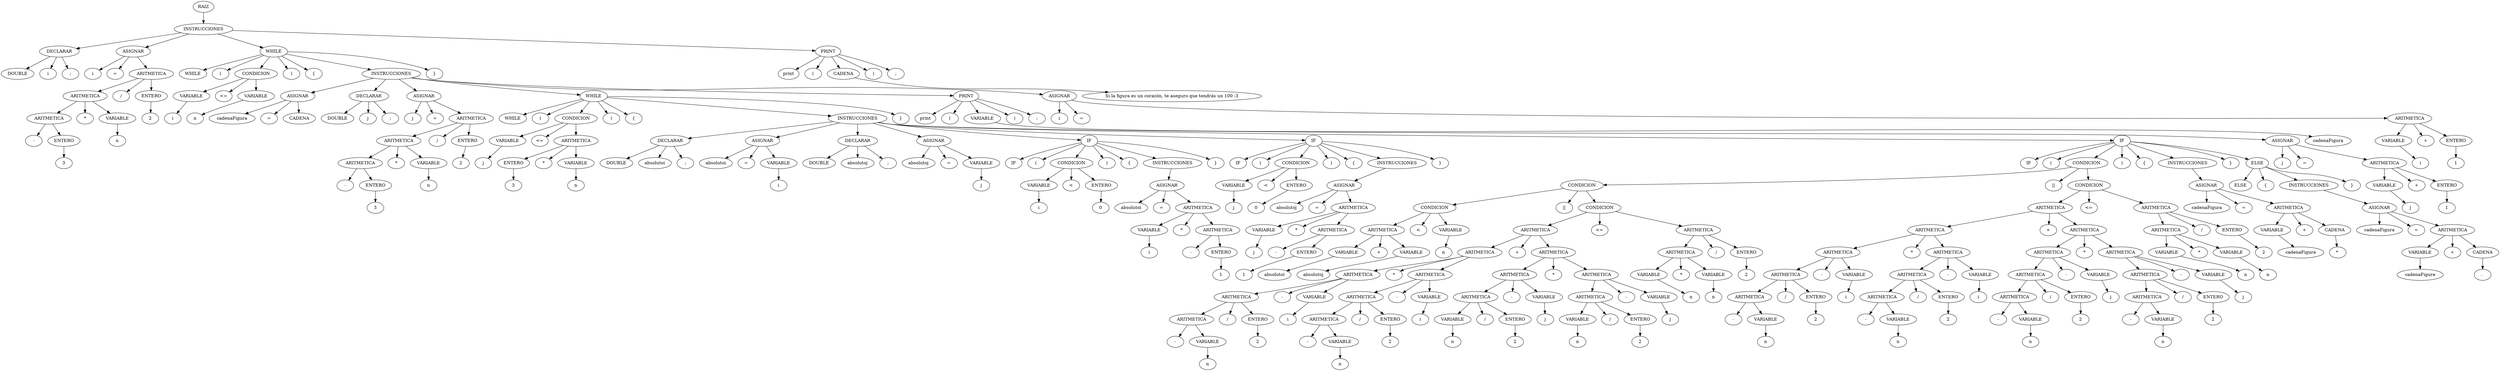 digraph {
n0[label="RAIZ"];
n1[label="INSTRUCCIONES"];
n0->n1;
n2[label="DECLARAR"];
n1->n2;
n3[label="DOUBLE"];
n2->n3;
n4[label="i"];
n2->n4;
n5[label=";"];
n2->n5;
n6[label="ASIGNAR"];
n1->n6;
n7[label="i"];
n6->n7;
n8[label="="];
n6->n8;
n9[label="ARITMETICA"];
n6->n9;
n10[label="ARITMETICA"];
n9->n10;
n11[label="ARITMETICA"];
n10->n11;
n12[label="-"];
n11->n12;
n13[label="ENTERO"];
n11->n13;
n14[label="3"];
n13->n14;
n15[label="*"];
n10->n15;
n16[label="VARIABLE"];
n10->n16;
n17[label="n"];
n16->n17;
n18[label="/"];
n9->n18;
n19[label="ENTERO"];
n9->n19;
n20[label="2"];
n19->n20;
n21[label="WHILE"];
n1->n21;
n22[label="WHILE"];
n21->n22;
n23[label="("];
n21->n23;
n24[label="CONDICION"];
n21->n24;
n25[label="VARIABLE"];
n24->n25;
n26[label="i"];
n25->n26;
n27[label="<="];
n24->n27;
n28[label="VARIABLE"];
n24->n28;
n29[label="n"];
n28->n29;
n30[label=")"];
n21->n30;
n31[label="{"];
n21->n31;
n32[label="INSTRUCCIONES"];
n21->n32;
n33[label="ASIGNAR"];
n32->n33;
n34[label="cadenaFigura"];
n33->n34;
n35[label="="];
n33->n35;
n36[label="CADENA"];
n33->n36;
n37[label="DECLARAR"];
n32->n37;
n38[label="DOUBLE"];
n37->n38;
n39[label="j"];
n37->n39;
n40[label=";"];
n37->n40;
n41[label="ASIGNAR"];
n32->n41;
n42[label="j"];
n41->n42;
n43[label="="];
n41->n43;
n44[label="ARITMETICA"];
n41->n44;
n45[label="ARITMETICA"];
n44->n45;
n46[label="ARITMETICA"];
n45->n46;
n47[label="-"];
n46->n47;
n48[label="ENTERO"];
n46->n48;
n49[label="3"];
n48->n49;
n50[label="*"];
n45->n50;
n51[label="VARIABLE"];
n45->n51;
n52[label="n"];
n51->n52;
n53[label="/"];
n44->n53;
n54[label="ENTERO"];
n44->n54;
n55[label="2"];
n54->n55;
n56[label="WHILE"];
n32->n56;
n57[label="WHILE"];
n56->n57;
n58[label="("];
n56->n58;
n59[label="CONDICION"];
n56->n59;
n60[label="VARIABLE"];
n59->n60;
n61[label="j"];
n60->n61;
n62[label="<="];
n59->n62;
n63[label="ARITMETICA"];
n59->n63;
n64[label="ENTERO"];
n63->n64;
n65[label="3"];
n64->n65;
n66[label="*"];
n63->n66;
n67[label="VARIABLE"];
n63->n67;
n68[label="n"];
n67->n68;
n69[label=")"];
n56->n69;
n70[label="{"];
n56->n70;
n71[label="INSTRUCCIONES"];
n56->n71;
n72[label="DECLARAR"];
n71->n72;
n73[label="DOUBLE"];
n72->n73;
n74[label="absolutoi"];
n72->n74;
n75[label=";"];
n72->n75;
n76[label="ASIGNAR"];
n71->n76;
n77[label="absolutoi"];
n76->n77;
n78[label="="];
n76->n78;
n79[label="VARIABLE"];
n76->n79;
n80[label="i"];
n79->n80;
n81[label="DECLARAR"];
n71->n81;
n82[label="DOUBLE"];
n81->n82;
n83[label="absolutoj"];
n81->n83;
n84[label=";"];
n81->n84;
n85[label="ASIGNAR"];
n71->n85;
n86[label="absolutoj"];
n85->n86;
n87[label="="];
n85->n87;
n88[label="VARIABLE"];
n85->n88;
n89[label="j"];
n88->n89;
n90[label="IF"];
n71->n90;
n91[label="IF"];
n90->n91;
n92[label="("];
n90->n92;
n93[label="CONDICION"];
n90->n93;
n94[label="VARIABLE"];
n93->n94;
n95[label="i"];
n94->n95;
n96[label="<"];
n93->n96;
n97[label="ENTERO"];
n93->n97;
n98[label="0"];
n97->n98;
n99[label=")"];
n90->n99;
n100[label="{"];
n90->n100;
n101[label="INSTRUCCIONES"];
n90->n101;
n102[label="ASIGNAR"];
n101->n102;
n103[label="absolutoi"];
n102->n103;
n104[label="="];
n102->n104;
n105[label="ARITMETICA"];
n102->n105;
n106[label="VARIABLE"];
n105->n106;
n107[label="i"];
n106->n107;
n108[label="*"];
n105->n108;
n109[label="ARITMETICA"];
n105->n109;
n110[label="-"];
n109->n110;
n111[label="ENTERO"];
n109->n111;
n112[label="1"];
n111->n112;
n113[label="}"];
n90->n113;
n114[label="IF"];
n71->n114;
n115[label="IF"];
n114->n115;
n116[label="("];
n114->n116;
n117[label="CONDICION"];
n114->n117;
n118[label="VARIABLE"];
n117->n118;
n119[label="j"];
n118->n119;
n120[label="<"];
n117->n120;
n121[label="ENTERO"];
n117->n121;
n122[label="0"];
n121->n122;
n123[label=")"];
n114->n123;
n124[label="{"];
n114->n124;
n125[label="INSTRUCCIONES"];
n114->n125;
n126[label="ASIGNAR"];
n125->n126;
n127[label="absolutoj"];
n126->n127;
n128[label="="];
n126->n128;
n129[label="ARITMETICA"];
n126->n129;
n130[label="VARIABLE"];
n129->n130;
n131[label="j"];
n130->n131;
n132[label="*"];
n129->n132;
n133[label="ARITMETICA"];
n129->n133;
n134[label="-"];
n133->n134;
n135[label="ENTERO"];
n133->n135;
n136[label="1"];
n135->n136;
n137[label="}"];
n114->n137;
n138[label="IF"];
n71->n138;
n139[label="IF"];
n138->n139;
n140[label="("];
n138->n140;
n141[label="CONDICION"];
n138->n141;
n142[label="CONDICION"];
n141->n142;
n143[label="CONDICION"];
n142->n143;
n144[label="ARITMETICA"];
n143->n144;
n145[label="VARIABLE"];
n144->n145;
n146[label="absolutoi"];
n145->n146;
n147[label="+"];
n144->n147;
n148[label="VARIABLE"];
n144->n148;
n149[label="absolutoj"];
n148->n149;
n150[label="<"];
n143->n150;
n151[label="VARIABLE"];
n143->n151;
n152[label="n"];
n151->n152;
n153[label="||"];
n142->n153;
n154[label="CONDICION"];
n142->n154;
n155[label="ARITMETICA"];
n154->n155;
n156[label="ARITMETICA"];
n155->n156;
n157[label="ARITMETICA"];
n156->n157;
n158[label="ARITMETICA"];
n157->n158;
n159[label="ARITMETICA"];
n158->n159;
n160[label="-"];
n159->n160;
n161[label="VARIABLE"];
n159->n161;
n162[label="n"];
n161->n162;
n163[label="/"];
n158->n163;
n164[label="ENTERO"];
n158->n164;
n165[label="2"];
n164->n165;
n166[label="-"];
n157->n166;
n167[label="VARIABLE"];
n157->n167;
n168[label="i"];
n167->n168;
n169[label="*"];
n156->n169;
n170[label="ARITMETICA"];
n156->n170;
n171[label="ARITMETICA"];
n170->n171;
n172[label="ARITMETICA"];
n171->n172;
n173[label="-"];
n172->n173;
n174[label="VARIABLE"];
n172->n174;
n175[label="n"];
n174->n175;
n176[label="/"];
n171->n176;
n177[label="ENTERO"];
n171->n177;
n178[label="2"];
n177->n178;
n179[label="-"];
n170->n179;
n180[label="VARIABLE"];
n170->n180;
n181[label="i"];
n180->n181;
n182[label="+"];
n155->n182;
n183[label="ARITMETICA"];
n155->n183;
n184[label="ARITMETICA"];
n183->n184;
n185[label="ARITMETICA"];
n184->n185;
n186[label="VARIABLE"];
n185->n186;
n187[label="n"];
n186->n187;
n188[label="/"];
n185->n188;
n189[label="ENTERO"];
n185->n189;
n190[label="2"];
n189->n190;
n191[label="-"];
n184->n191;
n192[label="VARIABLE"];
n184->n192;
n193[label="j"];
n192->n193;
n194[label="*"];
n183->n194;
n195[label="ARITMETICA"];
n183->n195;
n196[label="ARITMETICA"];
n195->n196;
n197[label="VARIABLE"];
n196->n197;
n198[label="n"];
n197->n198;
n199[label="/"];
n196->n199;
n200[label="ENTERO"];
n196->n200;
n201[label="2"];
n200->n201;
n202[label="-"];
n195->n202;
n203[label="VARIABLE"];
n195->n203;
n204[label="j"];
n203->n204;
n205[label="<="];
n154->n205;
n206[label="ARITMETICA"];
n154->n206;
n207[label="ARITMETICA"];
n206->n207;
n208[label="VARIABLE"];
n207->n208;
n209[label="n"];
n208->n209;
n210[label="*"];
n207->n210;
n211[label="VARIABLE"];
n207->n211;
n212[label="n"];
n211->n212;
n213[label="/"];
n206->n213;
n214[label="ENTERO"];
n206->n214;
n215[label="2"];
n214->n215;
n216[label="||"];
n141->n216;
n217[label="CONDICION"];
n141->n217;
n218[label="ARITMETICA"];
n217->n218;
n219[label="ARITMETICA"];
n218->n219;
n220[label="ARITMETICA"];
n219->n220;
n221[label="ARITMETICA"];
n220->n221;
n222[label="ARITMETICA"];
n221->n222;
n223[label="-"];
n222->n223;
n224[label="VARIABLE"];
n222->n224;
n225[label="n"];
n224->n225;
n226[label="/"];
n221->n226;
n227[label="ENTERO"];
n221->n227;
n228[label="2"];
n227->n228;
n229[label="-"];
n220->n229;
n230[label="VARIABLE"];
n220->n230;
n231[label="i"];
n230->n231;
n232[label="*"];
n219->n232;
n233[label="ARITMETICA"];
n219->n233;
n234[label="ARITMETICA"];
n233->n234;
n235[label="ARITMETICA"];
n234->n235;
n236[label="-"];
n235->n236;
n237[label="VARIABLE"];
n235->n237;
n238[label="n"];
n237->n238;
n239[label="/"];
n234->n239;
n240[label="ENTERO"];
n234->n240;
n241[label="2"];
n240->n241;
n242[label="-"];
n233->n242;
n243[label="VARIABLE"];
n233->n243;
n244[label="i"];
n243->n244;
n245[label="+"];
n218->n245;
n246[label="ARITMETICA"];
n218->n246;
n247[label="ARITMETICA"];
n246->n247;
n248[label="ARITMETICA"];
n247->n248;
n249[label="ARITMETICA"];
n248->n249;
n250[label="-"];
n249->n250;
n251[label="VARIABLE"];
n249->n251;
n252[label="n"];
n251->n252;
n253[label="/"];
n248->n253;
n254[label="ENTERO"];
n248->n254;
n255[label="2"];
n254->n255;
n256[label="-"];
n247->n256;
n257[label="VARIABLE"];
n247->n257;
n258[label="j"];
n257->n258;
n259[label="*"];
n246->n259;
n260[label="ARITMETICA"];
n246->n260;
n261[label="ARITMETICA"];
n260->n261;
n262[label="ARITMETICA"];
n261->n262;
n263[label="-"];
n262->n263;
n264[label="VARIABLE"];
n262->n264;
n265[label="n"];
n264->n265;
n266[label="/"];
n261->n266;
n267[label="ENTERO"];
n261->n267;
n268[label="2"];
n267->n268;
n269[label="-"];
n260->n269;
n270[label="VARIABLE"];
n260->n270;
n271[label="j"];
n270->n271;
n272[label="<="];
n217->n272;
n273[label="ARITMETICA"];
n217->n273;
n274[label="ARITMETICA"];
n273->n274;
n275[label="VARIABLE"];
n274->n275;
n276[label="n"];
n275->n276;
n277[label="*"];
n274->n277;
n278[label="VARIABLE"];
n274->n278;
n279[label="n"];
n278->n279;
n280[label="/"];
n273->n280;
n281[label="ENTERO"];
n273->n281;
n282[label="2"];
n281->n282;
n283[label=")"];
n138->n283;
n284[label="{"];
n138->n284;
n285[label="INSTRUCCIONES"];
n138->n285;
n286[label="ASIGNAR"];
n285->n286;
n287[label="cadenaFigura"];
n286->n287;
n288[label="="];
n286->n288;
n289[label="ARITMETICA"];
n286->n289;
n290[label="VARIABLE"];
n289->n290;
n291[label="cadenaFigura"];
n290->n291;
n292[label="+"];
n289->n292;
n293[label="CADENA"];
n289->n293;
n294[label="* "];
n293->n294;
n295[label="}"];
n138->n295;
n296[label="ELSE"];
n138->n296;
n297[label="ELSE"];
n296->n297;
n298[label="{"];
n296->n298;
n299[label="INSTRUCCIONES"];
n296->n299;
n300[label="ASIGNAR"];
n299->n300;
n301[label="cadenaFigura"];
n300->n301;
n302[label="="];
n300->n302;
n303[label="ARITMETICA"];
n300->n303;
n304[label="VARIABLE"];
n303->n304;
n305[label="cadenaFigura"];
n304->n305;
n306[label="+"];
n303->n306;
n307[label="CADENA"];
n303->n307;
n308[label=". "];
n307->n308;
n309[label="}"];
n296->n309;
n310[label="ASIGNAR"];
n71->n310;
n311[label="j"];
n310->n311;
n312[label="="];
n310->n312;
n313[label="ARITMETICA"];
n310->n313;
n314[label="VARIABLE"];
n313->n314;
n315[label="j"];
n314->n315;
n316[label="+"];
n313->n316;
n317[label="ENTERO"];
n313->n317;
n318[label="1"];
n317->n318;
n319[label="}"];
n56->n319;
n320[label="PRINT"];
n32->n320;
n321[label="print"];
n320->n321;
n322[label="("];
n320->n322;
n323[label="VARIABLE"];
n320->n323;
n324[label="cadenaFigura"];
n323->n324;
n325[label=")"];
n320->n325;
n326[label=";"];
n320->n326;
n327[label="ASIGNAR"];
n32->n327;
n328[label="i"];
n327->n328;
n329[label="="];
n327->n329;
n330[label="ARITMETICA"];
n327->n330;
n331[label="VARIABLE"];
n330->n331;
n332[label="i"];
n331->n332;
n333[label="+"];
n330->n333;
n334[label="ENTERO"];
n330->n334;
n335[label="1"];
n334->n335;
n336[label="}"];
n21->n336;
n337[label="PRINT"];
n1->n337;
n338[label="print"];
n337->n338;
n339[label="("];
n337->n339;
n340[label="CADENA"];
n337->n340;
n341[label="Si la figura es un corazón, te aseguro que tendrás un 100 :3"];
n340->n341;
n342[label=")"];
n337->n342;
n343[label=";"];
n337->n343;
}